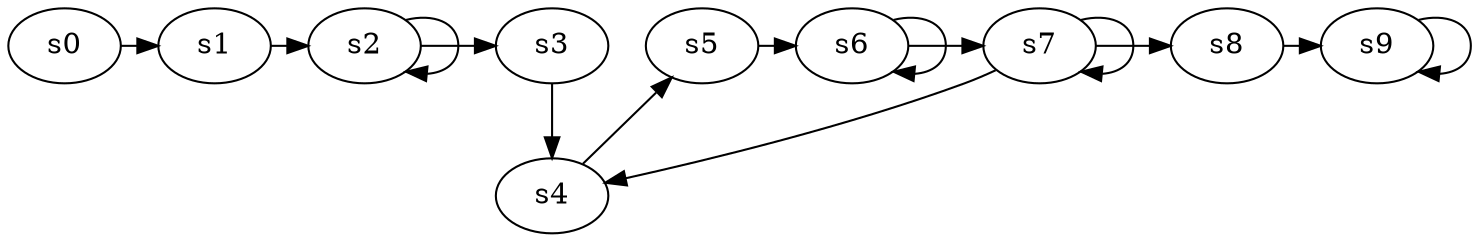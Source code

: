 digraph game_0043_chain_10 {
    s0 [name="s0", player=0];
    s1 [name="s1", player=1, target=1];
    s2 [name="s2", player=0];
    s3 [name="s3", player=1, target=1];
    s4 [name="s4", player=0, target=1];
    s5 [name="s5", player=1];
    s6 [name="s6", player=0];
    s7 [name="s7", player=1, target=1];
    s8 [name="s8", player=0];
    s9 [name="s9", player=1];

    s0 -> s1 [constraint="time % 4 == 1"];
    s1 -> s2 [constraint="time == 15 || time == 17"];
    s2 -> s3 [constraint="time % 4 == 1"];
    s3 -> s4;
    s4 -> s5 [constraint="time == 6 || time == 11"];
    s5 -> s6 [constraint="time % 4 == 2"];
    s6 -> s7 [constraint="time == 18"];
    s7 -> s8 [constraint="time == 2"];
    s8 -> s9 [constraint="time % 4 == 2"];
    s2 -> s2 [constraint="time % 2 == 0"];
    s6 -> s6 [constraint="time % 4 == 0"];
    s7 -> s7 [constraint="time % 3 == 0"];
    s7 -> s4 [constraint="!(time % 3 == 0)"];
    s9 -> s9 [constraint="time % 2 == 0"];
}
